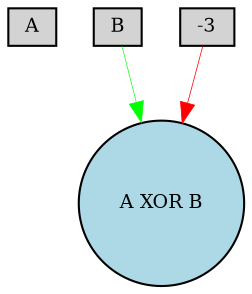 digraph {
	node [fontsize=9 height=0.2 shape=circle width=0.2]
	A [fillcolor=lightgray shape=box style=filled]
	B [fillcolor=lightgray shape=box style=filled]
	-3 [fillcolor=lightgray shape=box style=filled]
	"A XOR B" [fillcolor=lightblue style=filled]
	B -> "A XOR B" [color=green penwidth=0.3204724891284608 style=solid]
	-3 -> "A XOR B" [color=red penwidth=0.36572454640445895 style=solid]
}
